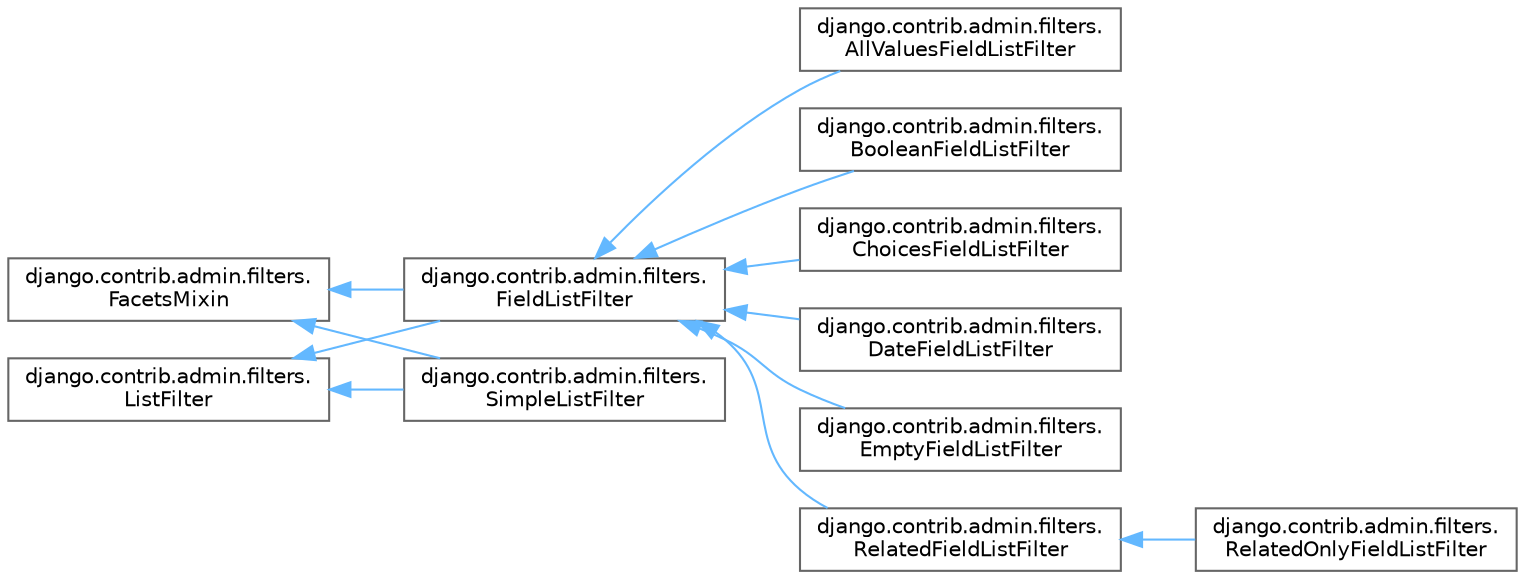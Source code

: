 digraph "Graphical Class Hierarchy"
{
 // LATEX_PDF_SIZE
  bgcolor="transparent";
  edge [fontname=Helvetica,fontsize=10,labelfontname=Helvetica,labelfontsize=10];
  node [fontname=Helvetica,fontsize=10,shape=box,height=0.2,width=0.4];
  rankdir="LR";
  Node0 [id="Node000000",label="django.contrib.admin.filters.\lFacetsMixin",height=0.2,width=0.4,color="grey40", fillcolor="white", style="filled",URL="$classdjango_1_1contrib_1_1admin_1_1filters_1_1_facets_mixin.html",tooltip=" "];
  Node0 -> Node1 [id="edge1097_Node000000_Node000001",dir="back",color="steelblue1",style="solid",tooltip=" "];
  Node1 [id="Node000001",label="django.contrib.admin.filters.\lFieldListFilter",height=0.2,width=0.4,color="grey40", fillcolor="white", style="filled",URL="$classdjango_1_1contrib_1_1admin_1_1filters_1_1_field_list_filter.html",tooltip=" "];
  Node1 -> Node2 [id="edge1098_Node000001_Node000002",dir="back",color="steelblue1",style="solid",tooltip=" "];
  Node2 [id="Node000002",label="django.contrib.admin.filters.\lAllValuesFieldListFilter",height=0.2,width=0.4,color="grey40", fillcolor="white", style="filled",URL="$classdjango_1_1contrib_1_1admin_1_1filters_1_1_all_values_field_list_filter.html",tooltip=" "];
  Node1 -> Node3 [id="edge1099_Node000001_Node000003",dir="back",color="steelblue1",style="solid",tooltip=" "];
  Node3 [id="Node000003",label="django.contrib.admin.filters.\lBooleanFieldListFilter",height=0.2,width=0.4,color="grey40", fillcolor="white", style="filled",URL="$classdjango_1_1contrib_1_1admin_1_1filters_1_1_boolean_field_list_filter.html",tooltip=" "];
  Node1 -> Node4 [id="edge1100_Node000001_Node000004",dir="back",color="steelblue1",style="solid",tooltip=" "];
  Node4 [id="Node000004",label="django.contrib.admin.filters.\lChoicesFieldListFilter",height=0.2,width=0.4,color="grey40", fillcolor="white", style="filled",URL="$classdjango_1_1contrib_1_1admin_1_1filters_1_1_choices_field_list_filter.html",tooltip=" "];
  Node1 -> Node5 [id="edge1101_Node000001_Node000005",dir="back",color="steelblue1",style="solid",tooltip=" "];
  Node5 [id="Node000005",label="django.contrib.admin.filters.\lDateFieldListFilter",height=0.2,width=0.4,color="grey40", fillcolor="white", style="filled",URL="$classdjango_1_1contrib_1_1admin_1_1filters_1_1_date_field_list_filter.html",tooltip=" "];
  Node1 -> Node6 [id="edge1102_Node000001_Node000006",dir="back",color="steelblue1",style="solid",tooltip=" "];
  Node6 [id="Node000006",label="django.contrib.admin.filters.\lEmptyFieldListFilter",height=0.2,width=0.4,color="grey40", fillcolor="white", style="filled",URL="$classdjango_1_1contrib_1_1admin_1_1filters_1_1_empty_field_list_filter.html",tooltip=" "];
  Node1 -> Node7 [id="edge1103_Node000001_Node000007",dir="back",color="steelblue1",style="solid",tooltip=" "];
  Node7 [id="Node000007",label="django.contrib.admin.filters.\lRelatedFieldListFilter",height=0.2,width=0.4,color="grey40", fillcolor="white", style="filled",URL="$classdjango_1_1contrib_1_1admin_1_1filters_1_1_related_field_list_filter.html",tooltip=" "];
  Node7 -> Node8 [id="edge1104_Node000007_Node000008",dir="back",color="steelblue1",style="solid",tooltip=" "];
  Node8 [id="Node000008",label="django.contrib.admin.filters.\lRelatedOnlyFieldListFilter",height=0.2,width=0.4,color="grey40", fillcolor="white", style="filled",URL="$classdjango_1_1contrib_1_1admin_1_1filters_1_1_related_only_field_list_filter.html",tooltip=" "];
  Node0 -> Node10 [id="edge1105_Node000000_Node000010",dir="back",color="steelblue1",style="solid",tooltip=" "];
  Node10 [id="Node000010",label="django.contrib.admin.filters.\lSimpleListFilter",height=0.2,width=0.4,color="grey40", fillcolor="white", style="filled",URL="$classdjango_1_1contrib_1_1admin_1_1filters_1_1_simple_list_filter.html",tooltip=" "];
  Node9 [id="Node000009",label="django.contrib.admin.filters.\lListFilter",height=0.2,width=0.4,color="grey40", fillcolor="white", style="filled",URL="$classdjango_1_1contrib_1_1admin_1_1filters_1_1_list_filter.html",tooltip=" "];
  Node9 -> Node1 [id="edge1106_Node000009_Node000001",dir="back",color="steelblue1",style="solid",tooltip=" "];
  Node9 -> Node10 [id="edge1107_Node000009_Node000010",dir="back",color="steelblue1",style="solid",tooltip=" "];
}
